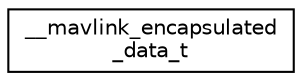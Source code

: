 digraph "Graphical Class Hierarchy"
{
 // INTERACTIVE_SVG=YES
  edge [fontname="Helvetica",fontsize="10",labelfontname="Helvetica",labelfontsize="10"];
  node [fontname="Helvetica",fontsize="10",shape=record];
  rankdir="LR";
  Node1 [label="__mavlink_encapsulated\l_data_t",height=0.2,width=0.4,color="black", fillcolor="white", style="filled",URL="$struct____mavlink__encapsulated__data__t.html"];
}
